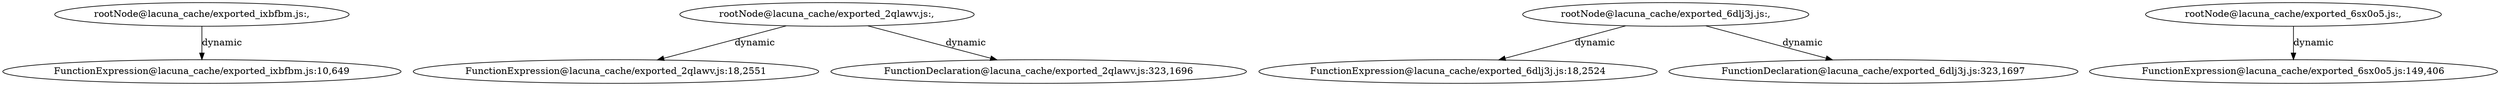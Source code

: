 digraph lacunaCG {
 "rootNode@lacuna_cache/exported_ixbfbm.js:," -> "FunctionExpression@lacuna_cache/exported_ixbfbm.js:10,649" [label="dynamic" ];
 "rootNode@lacuna_cache/exported_2qlawv.js:," -> "FunctionExpression@lacuna_cache/exported_2qlawv.js:18,2551" [label="dynamic" ];
 "rootNode@lacuna_cache/exported_2qlawv.js:," -> "FunctionDeclaration@lacuna_cache/exported_2qlawv.js:323,1696" [label="dynamic" ];
 "rootNode@lacuna_cache/exported_6dlj3j.js:," -> "FunctionExpression@lacuna_cache/exported_6dlj3j.js:18,2524" [label="dynamic" ];
 "rootNode@lacuna_cache/exported_6dlj3j.js:," -> "FunctionDeclaration@lacuna_cache/exported_6dlj3j.js:323,1697" [label="dynamic" ];
 "rootNode@lacuna_cache/exported_6sx0o5.js:," -> "FunctionExpression@lacuna_cache/exported_6sx0o5.js:149,406" [label="dynamic" ];
 }